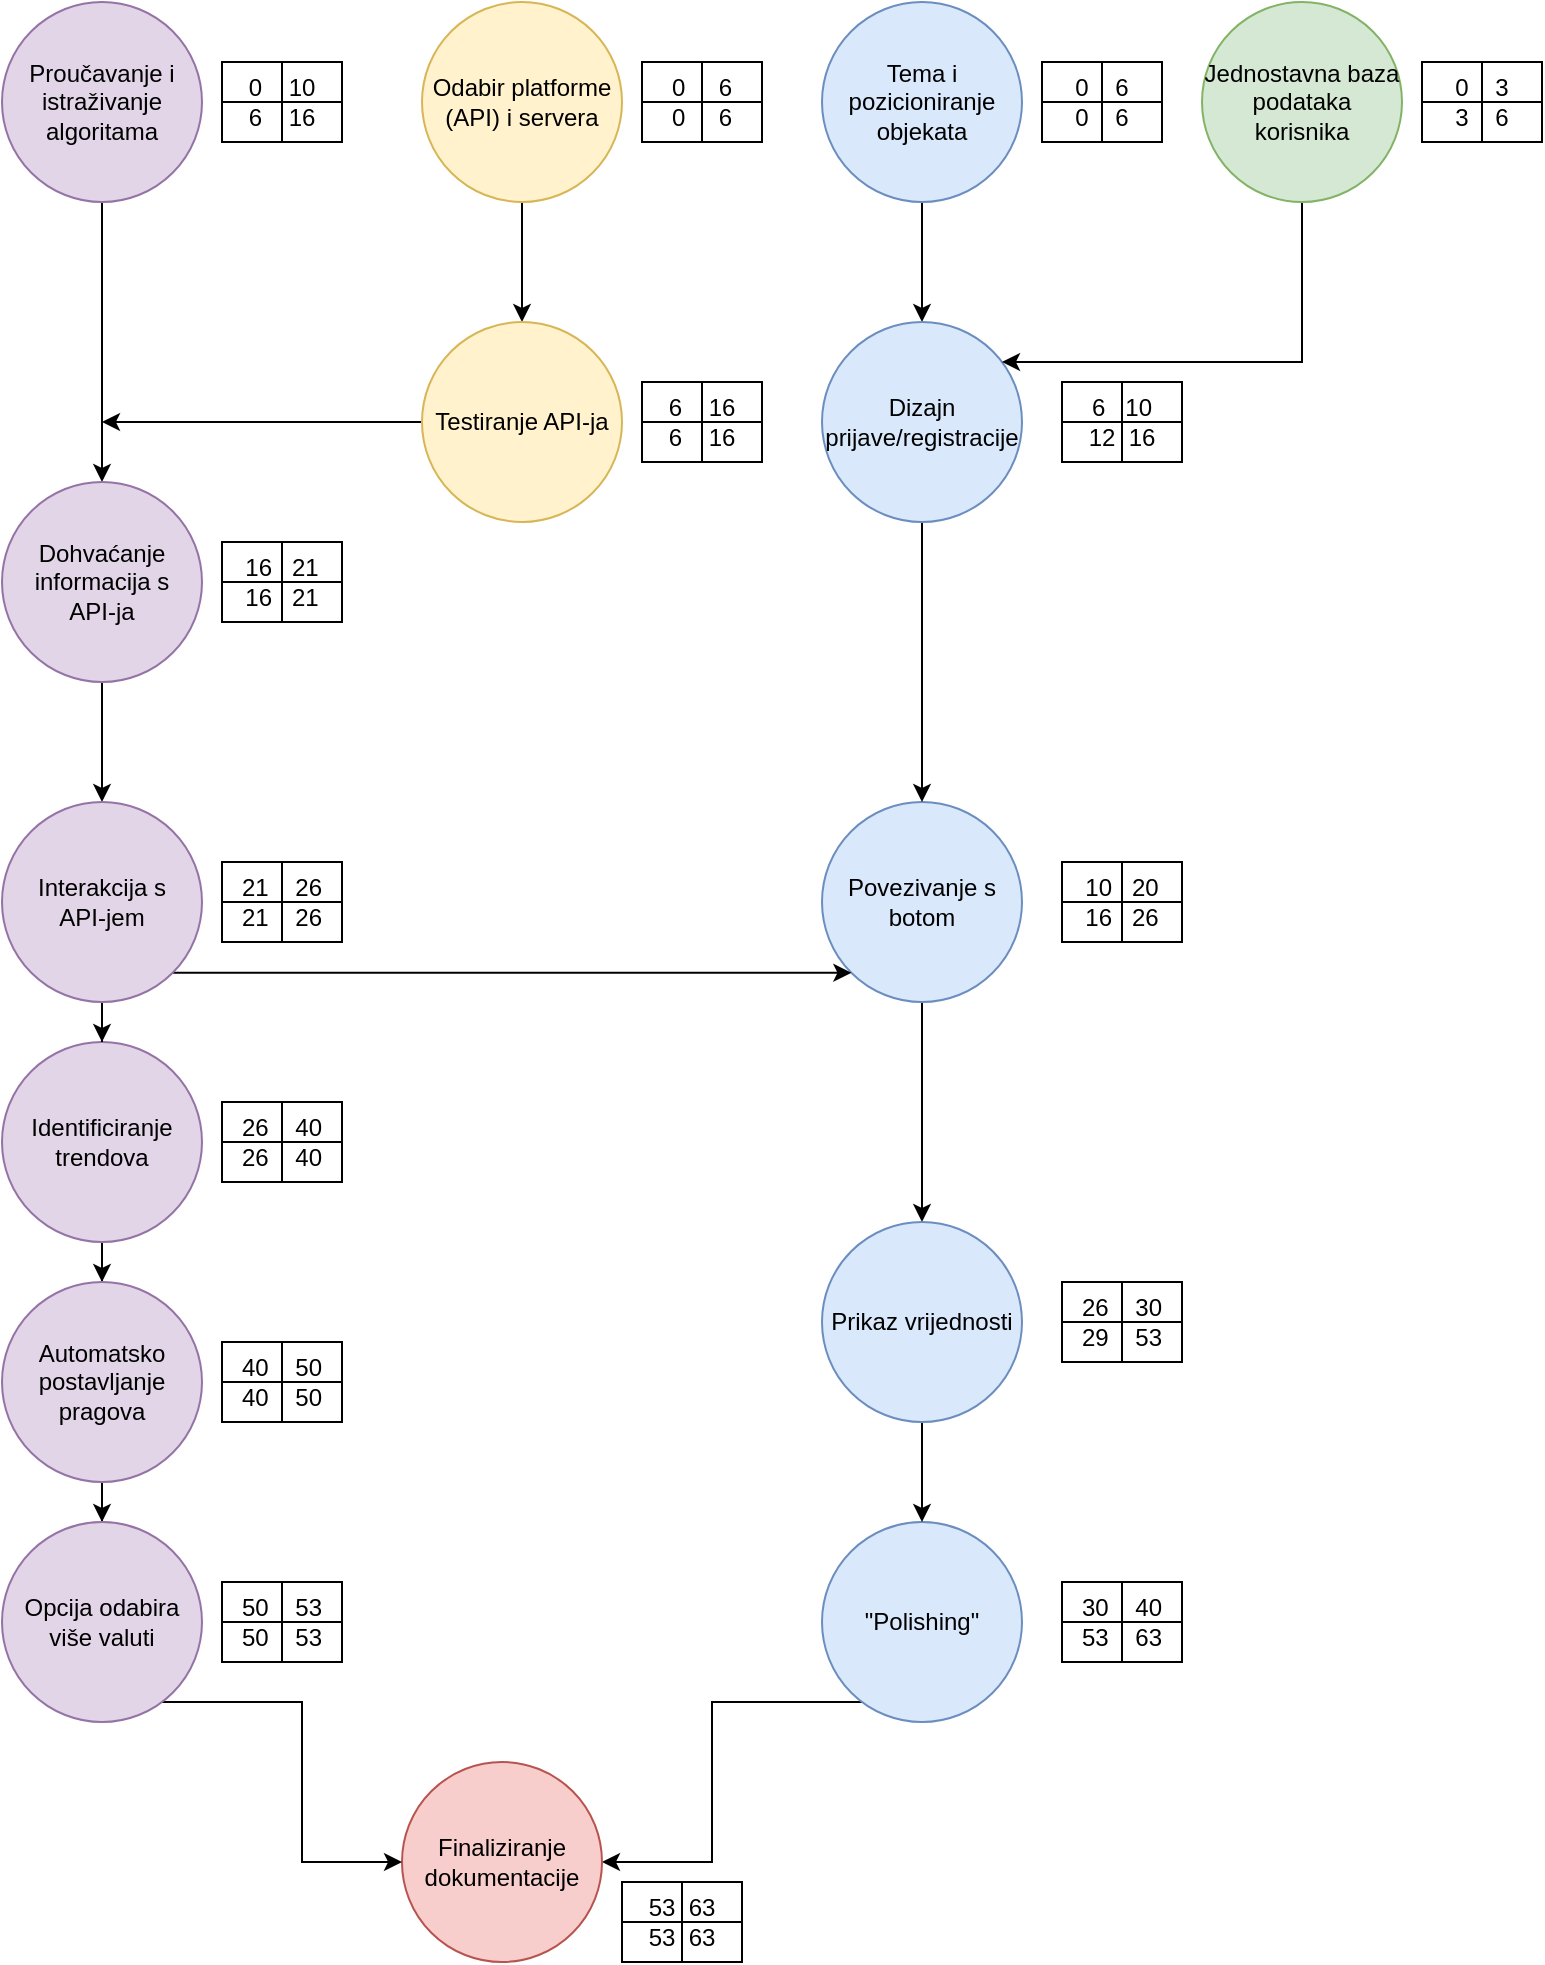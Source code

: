 <mxfile version="14.5.1" type="device"><diagram id="4NmAiXxMO5gfqCiEFz7n" name="Page-1"><mxGraphModel dx="888" dy="559" grid="1" gridSize="10" guides="1" tooltips="1" connect="1" arrows="1" fold="1" page="1" pageScale="1" pageWidth="850" pageHeight="1100" math="0" shadow="0"><root><mxCell id="0"/><mxCell id="1" parent="0"/><mxCell id="Ix0fEV3RxlSgeygI_Zen-2" style="edgeStyle=orthogonalEdgeStyle;rounded=0;orthogonalLoop=1;jettySize=auto;html=1;entryX=0.5;entryY=0;entryDx=0;entryDy=0;" parent="1" source="Ix0fEV3RxlSgeygI_Zen-3" target="Ix0fEV3RxlSgeygI_Zen-18" edge="1"><mxGeometry relative="1" as="geometry"><Array as="points"><mxPoint x="190" y="290"/><mxPoint x="190" y="290"/></Array><mxPoint x="130" y="320" as="targetPoint"/></mxGeometry></mxCell><mxCell id="Ix0fEV3RxlSgeygI_Zen-3" value="&lt;span&gt;Proučavanje i istraživanje algoritama&lt;/span&gt;" style="ellipse;whiteSpace=wrap;html=1;aspect=fixed;fillColor=#e1d5e7;strokeColor=#9673a6;" parent="1" vertex="1"><mxGeometry x="140" y="80" width="100" height="100" as="geometry"/></mxCell><mxCell id="Ix0fEV3RxlSgeygI_Zen-4" style="edgeStyle=orthogonalEdgeStyle;rounded=0;orthogonalLoop=1;jettySize=auto;html=1;" parent="1" source="Ix0fEV3RxlSgeygI_Zen-5" target="Ix0fEV3RxlSgeygI_Zen-9" edge="1"><mxGeometry relative="1" as="geometry"/></mxCell><mxCell id="Ix0fEV3RxlSgeygI_Zen-5" value="Tema i pozicioniranje objekata" style="ellipse;whiteSpace=wrap;html=1;aspect=fixed;fillColor=#dae8fc;strokeColor=#6c8ebf;" parent="1" vertex="1"><mxGeometry x="550" y="80" width="100" height="100" as="geometry"/></mxCell><mxCell id="Ix0fEV3RxlSgeygI_Zen-6" style="edgeStyle=orthogonalEdgeStyle;rounded=0;orthogonalLoop=1;jettySize=auto;html=1;" parent="1" source="Ix0fEV3RxlSgeygI_Zen-7" target="Ix0fEV3RxlSgeygI_Zen-31" edge="1"><mxGeometry relative="1" as="geometry"/></mxCell><mxCell id="Ix0fEV3RxlSgeygI_Zen-7" value="&lt;span&gt;Povezivanje s botom&lt;/span&gt;" style="ellipse;whiteSpace=wrap;html=1;aspect=fixed;fillColor=#dae8fc;strokeColor=#6c8ebf;" parent="1" vertex="1"><mxGeometry x="550" y="480" width="100" height="100" as="geometry"/></mxCell><mxCell id="Ix0fEV3RxlSgeygI_Zen-8" style="edgeStyle=orthogonalEdgeStyle;rounded=0;orthogonalLoop=1;jettySize=auto;html=1;" parent="1" source="Ix0fEV3RxlSgeygI_Zen-9" target="Ix0fEV3RxlSgeygI_Zen-7" edge="1"><mxGeometry relative="1" as="geometry"/></mxCell><mxCell id="Ix0fEV3RxlSgeygI_Zen-9" value="&lt;span&gt;Dizajn prijave/registracije&lt;/span&gt;" style="ellipse;whiteSpace=wrap;html=1;aspect=fixed;fillColor=#dae8fc;strokeColor=#6c8ebf;" parent="1" vertex="1"><mxGeometry x="550" y="240" width="100" height="100" as="geometry"/></mxCell><mxCell id="Ix0fEV3RxlSgeygI_Zen-10" style="edgeStyle=orthogonalEdgeStyle;rounded=0;orthogonalLoop=1;jettySize=auto;html=1;entryX=1;entryY=0.5;entryDx=0;entryDy=0;" parent="1" source="Ix0fEV3RxlSgeygI_Zen-11" target="Ix0fEV3RxlSgeygI_Zen-12" edge="1"><mxGeometry relative="1" as="geometry"><Array as="points"><mxPoint x="495" y="930"/><mxPoint x="495" y="1010"/></Array></mxGeometry></mxCell><mxCell id="Ix0fEV3RxlSgeygI_Zen-11" value="&lt;span&gt;&quot;Polishing&quot;&lt;/span&gt;" style="ellipse;whiteSpace=wrap;html=1;aspect=fixed;fillColor=#dae8fc;strokeColor=#6c8ebf;" parent="1" vertex="1"><mxGeometry x="550" y="840" width="100" height="100" as="geometry"/></mxCell><mxCell id="Ix0fEV3RxlSgeygI_Zen-12" value="&lt;span&gt;Finaliziranje dokumentacije&lt;/span&gt;" style="ellipse;whiteSpace=wrap;html=1;aspect=fixed;fillColor=#f8cecc;strokeColor=#b85450;" parent="1" vertex="1"><mxGeometry x="340" y="960" width="100" height="100" as="geometry"/></mxCell><mxCell id="Ix0fEV3RxlSgeygI_Zen-13" style="edgeStyle=orthogonalEdgeStyle;rounded=0;orthogonalLoop=1;jettySize=auto;html=1;" parent="1" source="Ix0fEV3RxlSgeygI_Zen-14" target="Ix0fEV3RxlSgeygI_Zen-33" edge="1"><mxGeometry relative="1" as="geometry"/></mxCell><mxCell id="Ix0fEV3RxlSgeygI_Zen-14" value="Odabir platforme (API) i servera" style="ellipse;whiteSpace=wrap;html=1;aspect=fixed;fillColor=#fff2cc;strokeColor=#d6b656;" parent="1" vertex="1"><mxGeometry x="350" y="80" width="100" height="100" as="geometry"/></mxCell><mxCell id="3AxPClPImTdOdWhrzCGy-8" style="edgeStyle=orthogonalEdgeStyle;rounded=0;orthogonalLoop=1;jettySize=auto;html=1;exitX=0.5;exitY=1;exitDx=0;exitDy=0;" edge="1" parent="1" source="Ix0fEV3RxlSgeygI_Zen-16" target="Ix0fEV3RxlSgeygI_Zen-9"><mxGeometry relative="1" as="geometry"><Array as="points"><mxPoint x="790" y="260"/></Array></mxGeometry></mxCell><mxCell id="Ix0fEV3RxlSgeygI_Zen-16" value="Jednostavna baza podataka korisnika" style="ellipse;whiteSpace=wrap;html=1;aspect=fixed;fillColor=#d5e8d4;strokeColor=#82b366;" parent="1" vertex="1"><mxGeometry x="740" y="80" width="100" height="100" as="geometry"/></mxCell><mxCell id="Ix0fEV3RxlSgeygI_Zen-17" style="edgeStyle=orthogonalEdgeStyle;rounded=0;orthogonalLoop=1;jettySize=auto;html=1;entryX=0.5;entryY=0;entryDx=0;entryDy=0;" parent="1" source="Ix0fEV3RxlSgeygI_Zen-18" target="Ix0fEV3RxlSgeygI_Zen-29" edge="1"><mxGeometry relative="1" as="geometry"/></mxCell><mxCell id="Ix0fEV3RxlSgeygI_Zen-18" value="Dohvaćanje informacija s &lt;br&gt;API-ja" style="ellipse;whiteSpace=wrap;html=1;aspect=fixed;fillColor=#e1d5e7;strokeColor=#9673a6;" parent="1" vertex="1"><mxGeometry x="140" y="320" width="100" height="100" as="geometry"/></mxCell><mxCell id="Ix0fEV3RxlSgeygI_Zen-21" style="edgeStyle=orthogonalEdgeStyle;rounded=0;orthogonalLoop=1;jettySize=auto;html=1;" parent="1" source="Ix0fEV3RxlSgeygI_Zen-22" target="Ix0fEV3RxlSgeygI_Zen-24" edge="1"><mxGeometry relative="1" as="geometry"/></mxCell><mxCell id="Ix0fEV3RxlSgeygI_Zen-22" value="Identificiranje trendova" style="ellipse;whiteSpace=wrap;html=1;aspect=fixed;fillColor=#e1d5e7;strokeColor=#9673a6;" parent="1" vertex="1"><mxGeometry x="140" y="600" width="100" height="100" as="geometry"/></mxCell><mxCell id="Ix0fEV3RxlSgeygI_Zen-23" style="edgeStyle=orthogonalEdgeStyle;rounded=0;orthogonalLoop=1;jettySize=auto;html=1;" parent="1" source="Ix0fEV3RxlSgeygI_Zen-24" target="Ix0fEV3RxlSgeygI_Zen-26" edge="1"><mxGeometry relative="1" as="geometry"/></mxCell><mxCell id="Ix0fEV3RxlSgeygI_Zen-24" value="Automatsko postavljanje pragova" style="ellipse;whiteSpace=wrap;html=1;aspect=fixed;fillColor=#e1d5e7;strokeColor=#9673a6;" parent="1" vertex="1"><mxGeometry x="140" y="720" width="100" height="100" as="geometry"/></mxCell><mxCell id="Ix0fEV3RxlSgeygI_Zen-25" style="edgeStyle=orthogonalEdgeStyle;rounded=0;orthogonalLoop=1;jettySize=auto;html=1;entryX=0;entryY=0.5;entryDx=0;entryDy=0;" parent="1" source="Ix0fEV3RxlSgeygI_Zen-26" target="Ix0fEV3RxlSgeygI_Zen-12" edge="1"><mxGeometry relative="1" as="geometry"><Array as="points"><mxPoint x="290" y="930"/><mxPoint x="290" y="1010"/></Array></mxGeometry></mxCell><mxCell id="Ix0fEV3RxlSgeygI_Zen-26" value="Opcija odabira više valuti" style="ellipse;whiteSpace=wrap;html=1;aspect=fixed;fillColor=#e1d5e7;strokeColor=#9673a6;" parent="1" vertex="1"><mxGeometry x="140" y="840" width="100" height="100" as="geometry"/></mxCell><mxCell id="Ix0fEV3RxlSgeygI_Zen-27" style="edgeStyle=orthogonalEdgeStyle;rounded=0;orthogonalLoop=1;jettySize=auto;html=1;" parent="1" source="Ix0fEV3RxlSgeygI_Zen-29" target="Ix0fEV3RxlSgeygI_Zen-22" edge="1"><mxGeometry relative="1" as="geometry"/></mxCell><mxCell id="3AxPClPImTdOdWhrzCGy-15" style="edgeStyle=orthogonalEdgeStyle;rounded=0;orthogonalLoop=1;jettySize=auto;html=1;exitX=1;exitY=1;exitDx=0;exitDy=0;" edge="1" parent="1" source="Ix0fEV3RxlSgeygI_Zen-29" target="Ix0fEV3RxlSgeygI_Zen-7"><mxGeometry relative="1" as="geometry"><Array as="points"><mxPoint x="480" y="565"/><mxPoint x="480" y="565"/></Array></mxGeometry></mxCell><mxCell id="Ix0fEV3RxlSgeygI_Zen-29" value="Interakcija s &lt;br&gt;API-jem" style="ellipse;whiteSpace=wrap;html=1;aspect=fixed;fillColor=#e1d5e7;strokeColor=#9673a6;" parent="1" vertex="1"><mxGeometry x="140" y="480" width="100" height="100" as="geometry"/></mxCell><mxCell id="Ix0fEV3RxlSgeygI_Zen-30" style="edgeStyle=orthogonalEdgeStyle;rounded=0;orthogonalLoop=1;jettySize=auto;html=1;" parent="1" source="Ix0fEV3RxlSgeygI_Zen-31" target="Ix0fEV3RxlSgeygI_Zen-11" edge="1"><mxGeometry relative="1" as="geometry"/></mxCell><mxCell id="Ix0fEV3RxlSgeygI_Zen-31" value="&lt;span&gt;Prikaz vrijednosti&lt;/span&gt;" style="ellipse;whiteSpace=wrap;html=1;aspect=fixed;fillColor=#dae8fc;strokeColor=#6c8ebf;" parent="1" vertex="1"><mxGeometry x="550" y="690" width="100" height="100" as="geometry"/></mxCell><mxCell id="Ix0fEV3RxlSgeygI_Zen-32" style="edgeStyle=orthogonalEdgeStyle;rounded=0;orthogonalLoop=1;jettySize=auto;html=1;" parent="1" source="Ix0fEV3RxlSgeygI_Zen-33" edge="1"><mxGeometry relative="1" as="geometry"><mxPoint x="190" y="290" as="targetPoint"/><Array as="points"><mxPoint x="190" y="290"/></Array></mxGeometry></mxCell><mxCell id="Ix0fEV3RxlSgeygI_Zen-33" value="&lt;div&gt;Testiranje API-ja&lt;/div&gt;" style="ellipse;whiteSpace=wrap;html=1;aspect=fixed;fillColor=#fff2cc;strokeColor=#d6b656;" parent="1" vertex="1"><mxGeometry x="350" y="240" width="100" height="100" as="geometry"/></mxCell><mxCell id="3AxPClPImTdOdWhrzCGy-4" value="&lt;div&gt;0&amp;nbsp;&amp;nbsp;&amp;nbsp; 10&lt;/div&gt;&lt;div&gt;6&amp;nbsp;&amp;nbsp;&amp;nbsp; 16&lt;br&gt;&lt;/div&gt;" style="shape=internalStorage;whiteSpace=wrap;html=1;backgroundOutline=1;dx=30;dy=20;" vertex="1" parent="1"><mxGeometry x="250" y="110" width="60" height="40" as="geometry"/></mxCell><mxCell id="3AxPClPImTdOdWhrzCGy-5" value="&lt;div&gt;0&amp;nbsp;&amp;nbsp;&amp;nbsp;&amp;nbsp; 6&lt;br&gt;&lt;/div&gt;&lt;div&gt;0&amp;nbsp;&amp;nbsp;&amp;nbsp;&amp;nbsp; 6&lt;br&gt;&lt;/div&gt;" style="shape=internalStorage;whiteSpace=wrap;html=1;backgroundOutline=1;dx=30;dy=20;" vertex="1" parent="1"><mxGeometry x="460" y="110" width="60" height="40" as="geometry"/></mxCell><mxCell id="3AxPClPImTdOdWhrzCGy-6" value="&lt;div&gt;0&amp;nbsp;&amp;nbsp;&amp;nbsp; 6&lt;/div&gt;&lt;div&gt;0&amp;nbsp;&amp;nbsp;&amp;nbsp; 6&lt;br&gt;&lt;/div&gt;" style="shape=internalStorage;whiteSpace=wrap;html=1;backgroundOutline=1;dx=30;dy=20;" vertex="1" parent="1"><mxGeometry x="660" y="110" width="60" height="40" as="geometry"/></mxCell><mxCell id="3AxPClPImTdOdWhrzCGy-9" value="&lt;div&gt;0&amp;nbsp;&amp;nbsp;&amp;nbsp; 3&lt;/div&gt;&lt;div&gt;3&amp;nbsp;&amp;nbsp;&amp;nbsp; 6&lt;br&gt;&lt;/div&gt;" style="shape=internalStorage;whiteSpace=wrap;html=1;backgroundOutline=1;dx=30;dy=20;" vertex="1" parent="1"><mxGeometry x="850" y="110" width="60" height="40" as="geometry"/></mxCell><mxCell id="3AxPClPImTdOdWhrzCGy-10" value="&lt;div&gt;6&amp;nbsp;&amp;nbsp;&amp;nbsp; 16&lt;/div&gt;&lt;div&gt;6&amp;nbsp;&amp;nbsp;&amp;nbsp; 16&lt;br&gt;&lt;/div&gt;" style="shape=internalStorage;whiteSpace=wrap;html=1;backgroundOutline=1;dx=30;dy=20;" vertex="1" parent="1"><mxGeometry x="460" y="270" width="60" height="40" as="geometry"/></mxCell><mxCell id="3AxPClPImTdOdWhrzCGy-11" value="&lt;div&gt;6&amp;nbsp;&amp;nbsp; 10&lt;/div&gt;&lt;div&gt;12&amp;nbsp; 16&lt;br&gt;&lt;/div&gt;" style="shape=internalStorage;whiteSpace=wrap;html=1;backgroundOutline=1;dx=30;dy=20;" vertex="1" parent="1"><mxGeometry x="670" y="270" width="60" height="40" as="geometry"/></mxCell><mxCell id="3AxPClPImTdOdWhrzCGy-12" value="&lt;div&gt;16&amp;nbsp;&amp;nbsp; 21&lt;/div&gt;&lt;div&gt;16&amp;nbsp;&amp;nbsp; 21&lt;br&gt;&lt;/div&gt;" style="shape=internalStorage;whiteSpace=wrap;html=1;backgroundOutline=1;dx=30;dy=20;" vertex="1" parent="1"><mxGeometry x="250" y="350" width="60" height="40" as="geometry"/></mxCell><mxCell id="3AxPClPImTdOdWhrzCGy-13" value="&lt;div&gt;21 &amp;nbsp;&amp;nbsp; 26&lt;/div&gt;&lt;div&gt;21 &amp;nbsp;&amp;nbsp; 26&lt;br&gt;&lt;/div&gt;" style="shape=internalStorage;whiteSpace=wrap;html=1;backgroundOutline=1;dx=30;dy=20;" vertex="1" parent="1"><mxGeometry x="250" y="510" width="60" height="40" as="geometry"/></mxCell><mxCell id="3AxPClPImTdOdWhrzCGy-14" value="&lt;div&gt;10&amp;nbsp;&amp;nbsp; 20&lt;br&gt;&lt;/div&gt;&lt;div&gt;16&amp;nbsp;&amp;nbsp; 26&lt;br&gt;&lt;/div&gt;" style="shape=internalStorage;whiteSpace=wrap;html=1;backgroundOutline=1;dx=30;dy=20;" vertex="1" parent="1"><mxGeometry x="670" y="510" width="60" height="40" as="geometry"/></mxCell><mxCell id="3AxPClPImTdOdWhrzCGy-16" value="&lt;div&gt;26 &amp;nbsp;&amp;nbsp; 40&lt;/div&gt;&lt;div&gt;26&amp;nbsp;&amp;nbsp;&amp;nbsp; 40&lt;br&gt;&lt;/div&gt;" style="shape=internalStorage;whiteSpace=wrap;html=1;backgroundOutline=1;dx=30;dy=20;" vertex="1" parent="1"><mxGeometry x="250" y="630" width="60" height="40" as="geometry"/></mxCell><mxCell id="3AxPClPImTdOdWhrzCGy-17" value="&lt;div&gt;40 &amp;nbsp;&amp;nbsp; 50&lt;br&gt;&lt;/div&gt;&lt;div&gt;40&amp;nbsp;&amp;nbsp;&amp;nbsp; 50 &lt;br&gt;&lt;/div&gt;" style="shape=internalStorage;whiteSpace=wrap;html=1;backgroundOutline=1;dx=30;dy=20;" vertex="1" parent="1"><mxGeometry x="250" y="750" width="60" height="40" as="geometry"/></mxCell><mxCell id="3AxPClPImTdOdWhrzCGy-18" value="&lt;div&gt;50 &amp;nbsp;&amp;nbsp; 53&lt;/div&gt;&lt;div&gt;50 &amp;nbsp;&amp;nbsp; 53&lt;br&gt;&lt;/div&gt;" style="shape=internalStorage;whiteSpace=wrap;html=1;backgroundOutline=1;dx=30;dy=20;" vertex="1" parent="1"><mxGeometry x="250" y="870" width="60" height="40" as="geometry"/></mxCell><mxCell id="3AxPClPImTdOdWhrzCGy-19" value="&lt;div&gt;26 &amp;nbsp;&amp;nbsp; 30&lt;/div&gt;&lt;div&gt;29&amp;nbsp;&amp;nbsp;&amp;nbsp; 53&lt;br&gt;&lt;/div&gt;" style="shape=internalStorage;whiteSpace=wrap;html=1;backgroundOutline=1;dx=30;dy=20;" vertex="1" parent="1"><mxGeometry x="670" y="720" width="60" height="40" as="geometry"/></mxCell><mxCell id="3AxPClPImTdOdWhrzCGy-20" value="&lt;div&gt;30&amp;nbsp;&amp;nbsp;&amp;nbsp; 40&lt;/div&gt;&lt;div&gt;53&amp;nbsp;&amp;nbsp;&amp;nbsp; 63&lt;br&gt;&lt;/div&gt;" style="shape=internalStorage;whiteSpace=wrap;html=1;backgroundOutline=1;dx=30;dy=20;" vertex="1" parent="1"><mxGeometry x="670" y="870" width="60" height="40" as="geometry"/></mxCell><mxCell id="3AxPClPImTdOdWhrzCGy-21" value="&lt;div&gt;53&amp;nbsp; 63&lt;/div&gt;&lt;div&gt;53&amp;nbsp; 63&lt;br&gt;&lt;/div&gt;" style="shape=internalStorage;whiteSpace=wrap;html=1;backgroundOutline=1;dx=30;dy=20;" vertex="1" parent="1"><mxGeometry x="450" y="1020" width="60" height="40" as="geometry"/></mxCell></root></mxGraphModel></diagram></mxfile>